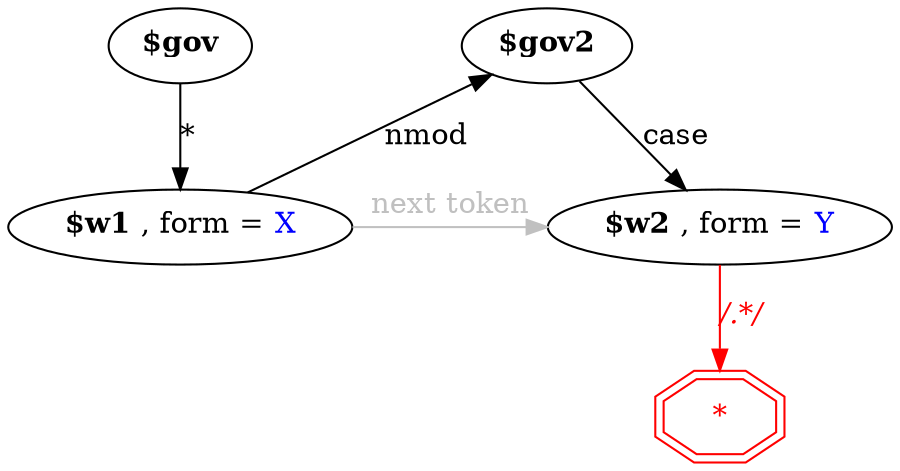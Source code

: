 //Restriction({"name": "gov", "nested": [[
//    Restriction({"name": "w1", "followed_by": "w2", "form": "^" + w1_form + "$", "nested":
//    [[
//        Restriction({"gov": "nmod", "name": "gov2", "nested":
//        [[
//            Restriction({"gov": "case", "no-gov": ".*", "name": "w2", "form": "^" + w2_form + "$"}),
//        ]]}),
//    ]]})
//]]})

digraph {


    a [label = <<b>$gov</b>>]
    b [label = <<b>$w1</b> , form = <font color='blue'>X</font>>] // TODO: followed_by
    c [label = <<b>$gov2</b>>]
    d [label = <<b>$w2</b> , form = <font color='blue'>Y</font>>]
    d_nogov [color = "red" label = <<font color='red'>*</font>> shape = doubleoctagon]

    a -> b [label="*"]
    b -> c [label="nmod"]
    c -> d [label="case"]
    d -> d_nogov [color = "red" label = <<font color='red'><i>/.*/</i></font>>]


    b -> d [color = grey label = <<font color='grey'>next token</font>> constraint=false]


    {rank=same b d}
    {rank=same a c}

}